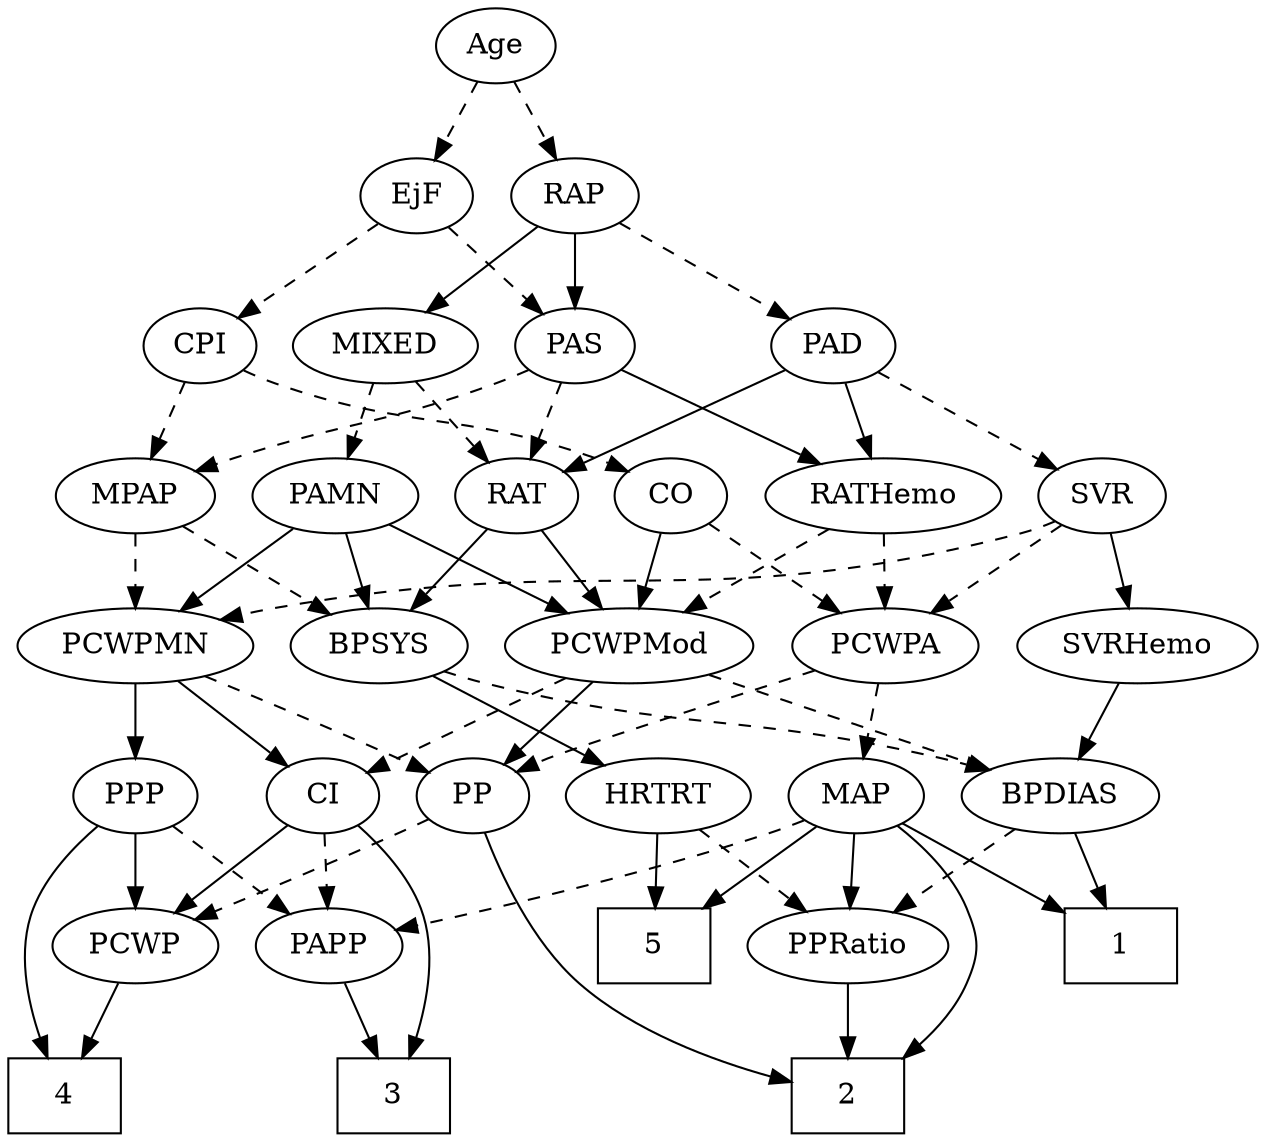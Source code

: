 strict digraph {
	graph [bb="0,0,544.05,540"];
	node [label="\N"];
	1	[height=0.5,
		pos="40.046,90",
		shape=box,
		width=0.75];
	2	[height=0.5,
		pos="193.05,18",
		shape=box,
		width=0.75];
	3	[height=0.5,
		pos="371.05,18",
		shape=box,
		width=0.75];
	4	[height=0.5,
		pos="517.05,18",
		shape=box,
		width=0.75];
	5	[height=0.5,
		pos="248.05,90",
		shape=box,
		width=0.75];
	Age	[height=0.5,
		pos="312.05,522",
		width=0.75];
	EjF	[height=0.5,
		pos="349.05,450",
		width=0.75];
	Age -> EjF	[pos="e,340.51,467.15 320.63,504.76 325.11,496.28 330.7,485.71 335.73,476.2",
		style=dashed];
	RAP	[height=0.5,
		pos="276.05,450",
		width=0.77632];
	Age -> RAP	[pos="e,284.6,467.63 303.7,504.76 299.4,496.4 294.05,486.02 289.21,476.61",
		style=dashed];
	PAS	[height=0.5,
		pos="276.05,378",
		width=0.75];
	EjF -> PAS	[pos="e,290.8,393.14 334.27,434.83 323.88,424.87 309.8,411.37 298.09,400.14",
		style=dashed];
	CPI	[height=0.5,
		pos="446.05,378",
		width=0.75];
	EjF -> CPI	[pos="e,428.37,391.76 366.84,436.16 381.74,425.41 403.22,409.91 420.05,397.76",
		style=dashed];
	MIXED	[height=0.5,
		pos="361.05,378",
		width=1.1193];
	RAP -> MIXED	[pos="e,342.52,394.26 292.84,435.17 304.7,425.4 320.84,412.11 334.44,400.91",
		style=solid];
	PAD	[height=0.5,
		pos="199.05,378",
		width=0.79437];
	RAP -> PAD	[pos="e,214.6,393.14 260.46,434.83 249.5,424.87 234.65,411.37 222.3,400.14",
		style=dashed];
	RAP -> PAS	[pos="e,276.05,396.1 276.05,431.7 276.05,423.98 276.05,414.71 276.05,406.11",
		style=solid];
	PAMN	[height=0.5,
		pos="402.05,306",
		width=1.011];
	MIXED -> PAMN	[pos="e,392.4,323.47 370.76,360.41 375.66,352.04 381.72,341.71 387.19,332.37",
		style=dashed];
	RAT	[height=0.5,
		pos="320.05,306",
		width=0.75827];
	MIXED -> RAT	[pos="e,329.41,322.99 351.33,360.41 346.3,351.83 340.07,341.19 334.49,331.67",
		style=dashed];
	MPAP	[height=0.5,
		pos="491.05,306",
		width=0.97491];
	BPSYS	[height=0.5,
		pos="380.05,234",
		width=1.0471];
	MPAP -> BPSYS	[pos="e,402.14,248.93 469.64,291.5 452.89,280.94 429.38,266.11 410.64,254.29",
		style=dashed];
	PCWPMN	[height=0.5,
		pos="486.05,234",
		width=1.3902];
	MPAP -> PCWPMN	[pos="e,487.27,252.1 489.81,287.7 489.26,279.98 488.6,270.71 487.98,262.11",
		style=dashed];
	BPDIAS	[height=0.5,
		pos="69.046,162",
		width=1.1735];
	BPSYS -> BPDIAS	[pos="e,100.11,174.2 351.97,221.92 345.8,219.74 339.26,217.63 333.05,216 240.2,191.57 213.2,203.25 120.05,180 116.68,179.16 113.22,178.21 \
109.77,177.19",
		style=dashed];
	HRTRT	[height=0.5,
		pos="248.05,162",
		width=1.1013];
	BPSYS -> HRTRT	[pos="e,273,176.23 355.83,220.16 335.16,209.2 305.2,193.31 282.11,181.06",
		style=solid];
	RATHemo	[height=0.5,
		pos="154.05,306",
		width=1.3721];
	PAD -> RATHemo	[pos="e,164.84,323.8 188.83,361.12 183.35,352.59 176.47,341.89 170.28,332.25",
		style=solid];
	PAD -> RAT	[pos="e,300.13,318.52 219.3,365.28 239.05,353.86 269.27,336.37 291.46,323.54",
		style=solid];
	SVR	[height=0.5,
		pos="59.046,306",
		width=0.77632];
	PAD -> SVR	[pos="e,80.767,317.86 177.17,366.06 153.75,354.35 116.39,335.67 89.961,322.46",
		style=dashed];
	CO	[height=0.5,
		pos="248.05,306",
		width=0.75];
	PCWPMod	[height=0.5,
		pos="272.05,234",
		width=1.4443];
	CO -> PCWPMod	[pos="e,266.12,252.28 253.86,288.05 256.56,280.18 259.83,270.62 262.86,261.79",
		style=solid];
	PCWPA	[height=0.5,
		pos="160.05,234",
		width=1.1555];
	CO -> PCWPA	[pos="e,179.1,250.16 231.08,291.5 218.64,281.61 201.49,267.96 187.16,256.56",
		style=dashed];
	PAS -> MPAP	[pos="e,464.22,317.89 297.09,366.28 301.94,364.04 307.11,361.81 312.05,360 370.36,338.66 388,343.22 447.05,324 449.59,323.17 452.19,322.28 \
454.81,321.35",
		style=dashed];
	PAS -> RATHemo	[pos="e,179.42,321.56 256.17,365.6 237.78,355.04 210.04,339.13 188.11,326.55",
		style=solid];
	PAS -> RAT	[pos="e,310.1,322.82 286.03,361.12 291.54,352.34 298.51,341.26 304.7,331.42",
		style=dashed];
	PAMN -> BPSYS	[pos="e,385.47,252.28 396.72,288.05 394.27,280.26 391.3,270.82 388.56,262.08",
		style=solid];
	PAMN -> PCWPMod	[pos="e,298.88,249.45 378.2,292.16 358.49,281.55 330.19,266.31 307.77,254.24",
		style=solid];
	PAMN -> PCWPMN	[pos="e,467.09,250.8 419.86,290.15 431.35,280.58 446.49,267.96 459.4,257.21",
		style=solid];
	RATHemo -> PCWPMod	[pos="e,246.94,249.9 178.78,290.33 196.05,280.08 219.31,266.28 238.29,255.03",
		style=dashed];
	RATHemo -> PCWPA	[pos="e,158.58,252.1 155.53,287.7 156.19,279.98 156.98,270.71 157.72,262.11",
		style=dashed];
	CPI -> MPAP	[pos="e,480.56,323.31 456.26,361.12 461.82,352.47 468.82,341.58 475.08,331.83",
		style=dashed];
	CPI -> CO	[pos="e,269.12,317.65 424.97,366.35 420.13,364.1 414.96,361.85 410.05,360 355.53,339.5 338.56,344.5 284.05,324 282.2,323.31 280.32,322.56 \
278.44,321.77",
		style=dashed];
	RAT -> BPSYS	[pos="e,366.22,251.13 333.06,289.81 340.79,280.8 350.75,269.18 359.51,258.95",
		style=solid];
	RAT -> PCWPMod	[pos="e,283.56,251.8 309.15,289.12 303.31,280.59 295.97,269.89 289.36,260.25",
		style=solid];
	SVR -> PCWPA	[pos="e,138.84,249.7 77.571,292.16 92.313,281.94 113.23,267.44 130.31,255.61",
		style=dashed];
	SVR -> PCWPMN	[pos="e,449.78,246.51 80.125,293.9 85.22,291.62 90.731,289.47 96.046,288 238.68,248.6 281.86,280.59 427.05,252 431.22,251.18 435.53,250.2 \
439.83,249.13",
		style=dashed];
	SVRHemo	[height=0.5,
		pos="50.046,234",
		width=1.3902];
	SVR -> SVRHemo	[pos="e,52.245,252.1 56.821,287.7 55.829,279.98 54.637,270.71 53.531,262.11",
		style=solid];
	PCWPMod -> BPDIAS	[pos="e,100.84,173.96 236.22,220.65 201.01,208.5 147.32,189.99 110.33,177.24",
		style=dashed];
	PP	[height=0.5,
		pos="333.05,162",
		width=0.75];
	PCWPMod -> PP	[pos="e,319.94,178.04 286.5,216.41 294.51,207.22 304.58,195.67 313.3,185.66",
		style=solid];
	CI	[height=0.5,
		pos="405.05,162",
		width=0.75];
	PCWPMod -> CI	[pos="e,384.38,173.88 299.28,218.67 321.46,206.99 352.71,190.55 375.49,178.56",
		style=dashed];
	MAP	[height=0.5,
		pos="160.05,162",
		width=0.84854];
	PCWPA -> MAP	[pos="e,160.05,180.1 160.05,215.7 160.05,207.98 160.05,198.71 160.05,190.11",
		style=dashed];
	PCWPA -> PP	[pos="e,311.84,173.32 190.77,221.84 218.71,211.52 260.95,195.48 297.05,180 298.86,179.22 300.71,178.41 302.57,177.58",
		style=dashed];
	PCWPMN -> PP	[pos="e,354.34,173.12 455.68,219.4 432.03,208.78 398.39,193.57 369.05,180 367.26,179.17 365.42,178.32 363.57,177.46",
		style=dashed];
	PPP	[height=0.5,
		pos="486.05,162",
		width=0.75];
	PCWPMN -> PPP	[pos="e,486.05,180.1 486.05,215.7 486.05,207.98 486.05,198.71 486.05,190.11",
		style=solid];
	PCWPMN -> CI	[pos="e,420.89,176.7 467.67,217.12 456.1,207.12 441.07,194.13 428.63,183.38",
		style=solid];
	SVRHemo -> BPDIAS	[pos="e,64.357,180.28 54.645,216.05 56.76,208.26 59.322,198.82 61.696,190.08",
		style=solid];
	BPDIAS -> 1	[pos="e,47.202,108.28 62.025,144.05 58.761,136.18 54.801,126.62 51.146,117.79",
		style=solid];
	PPRatio	[height=0.5,
		pos="125.05,90",
		width=1.1013];
	BPDIAS -> PPRatio	[pos="e,112.13,107.15 82.034,144.76 89.102,135.93 97.982,124.83 105.83,115.01",
		style=dashed];
	MAP -> 1	[pos="e,67.463,106.99 139.14,148.81 121.83,138.71 96.821,124.12 76.26,112.12",
		style=solid];
	MAP -> 2	[pos="e,189.65,36.117 164.79,143.87 167.61,133.51 171.17,120.03 174.05,108 178.97,87.383 183.95,63.933 187.57,46.281",
		style=solid];
	MAP -> 5	[pos="e,226.65,108.02 177.43,147.17 189.13,137.87 204.85,125.36 218.48,114.52",
		style=solid];
	MAP -> PPRatio	[pos="e,133.52,107.96 151.75,144.41 147.67,136.25 142.66,126.22 138.08,117.07",
		style=solid];
	PAPP	[height=0.5,
		pos="401.05,90",
		width=0.88464];
	MAP -> PAPP	[pos="e,371.52,97.241 183.32,150.16 188.44,147.97 193.88,145.79 199.05,144 254.47,124.78 320.52,108.68 361.63,99.441",
		style=dashed];
	PP -> 2	[pos="e,220.32,30.118 326.99,144.2 319.38,124.91 304.74,93.204 284.05,72 268.6,56.18 247.45,43.48 229.42,34.482",
		style=solid];
	PCWP	[height=0.5,
		pos="486.05,90",
		width=0.97491];
	PP -> PCWP	[pos="e,460.43,102.46 354.34,150.88 359.17,148.6 364.28,146.21 369.05,144 396.62,131.25 427.98,117.06 451.29,106.57",
		style=dashed];
	PPP -> 4	[pos="e,524.37,36.224 502.35,147.07 512.45,137.3 524.52,123.3 530.05,108 537.3,87.893 533.08,63.841 527.58,45.812",
		style=solid];
	PPP -> PCWP	[pos="e,486.05,108.1 486.05,143.7 486.05,135.98 486.05,126.71 486.05,118.11",
		style=solid];
	PPP -> PAPP	[pos="e,418.26,105.18 469.66,147.5 457.32,137.34 440.18,123.23 426.12,111.65",
		style=dashed];
	PPRatio -> 2	[pos="e,176.25,36.292 140.48,73.116 148.97,64.373 159.69,53.334 169.24,43.51",
		style=solid];
	PCWP -> 4	[pos="e,509.4,36.275 493.55,72.055 497.08,64.091 501.36,54.411 505.31,45.51",
		style=solid];
	CI -> 3	[pos="e,364.28,36.271 388.84,147.57 378.42,137.82 365.79,123.64 360.05,108 352.7,87.994 356.35,63.934 361.35,45.877",
		style=solid];
	CI -> PCWP	[pos="e,468.96,105.77 421.05,147.17 432.5,137.27 448.14,123.75 461.21,112.46",
		style=solid];
	CI -> PAPP	[pos="e,402.02,108.1 404.06,143.7 403.62,135.98 403.09,126.71 402.59,118.11",
		style=dashed];
	PAPP -> 3	[pos="e,378.52,36.447 393.94,72.411 390.53,64.454 386.36,54.722 382.51,45.756",
		style=solid];
	HRTRT -> 5	[pos="e,248.05,108.1 248.05,143.7 248.05,135.98 248.05,126.71 248.05,118.11",
		style=solid];
	HRTRT -> PPRatio	[pos="e,148.69,104.46 224.33,147.5 205.36,136.71 178.55,121.45 157.57,109.51",
		style=dashed];
}
